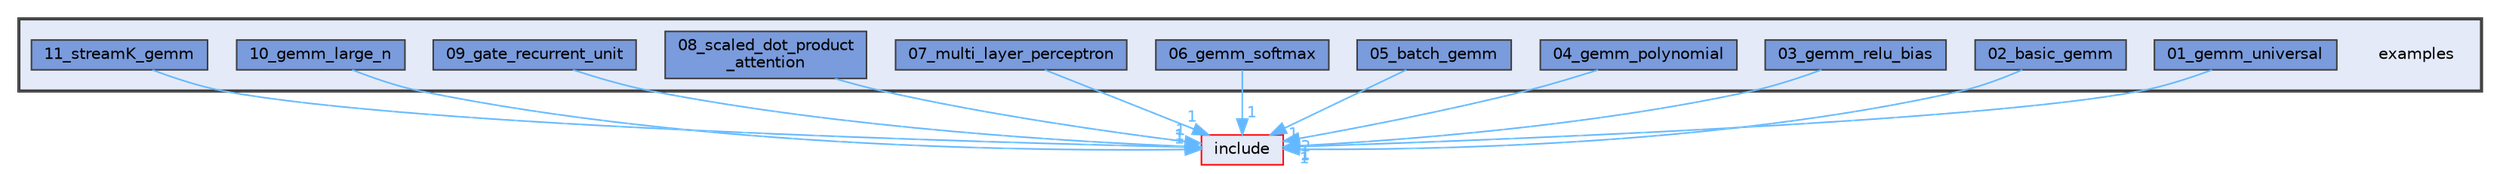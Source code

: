 digraph "examples"
{
 // LATEX_PDF_SIZE
  bgcolor="transparent";
  edge [fontname=Helvetica,fontsize=10,labelfontname=Helvetica,labelfontsize=10];
  node [fontname=Helvetica,fontsize=10,shape=box,height=0.2,width=0.4];
  compound=true
  subgraph clusterdir_d28a4824dc47e487b107a5db32ef43c4 {
    graph [ bgcolor="#e4eaf8", pencolor="grey25", label="", fontname=Helvetica,fontsize=10 style="filled,bold", URL="dir_d28a4824dc47e487b107a5db32ef43c4.html",tooltip=""]
    dir_d28a4824dc47e487b107a5db32ef43c4 [shape=plaintext, label="examples"];
  dir_3f34e0485cc25658d6eb30f405be9443 [label="01_gemm_universal", fillcolor="#7a9bdc", color="grey25", style="filled", URL="dir_3f34e0485cc25658d6eb30f405be9443.html",tooltip=""];
  dir_796076de95dd379672d228625fb2017f [label="02_basic_gemm", fillcolor="#7a9bdc", color="grey25", style="filled", URL="dir_796076de95dd379672d228625fb2017f.html",tooltip=""];
  dir_7c18b7cf5ea6144422c4b66b1a4ced35 [label="03_gemm_relu_bias", fillcolor="#7a9bdc", color="grey25", style="filled", URL="dir_7c18b7cf5ea6144422c4b66b1a4ced35.html",tooltip=""];
  dir_ab108f75f631204529949ca82f552772 [label="04_gemm_polynomial", fillcolor="#7a9bdc", color="grey25", style="filled", URL="dir_ab108f75f631204529949ca82f552772.html",tooltip=""];
  dir_d4603d82303418bb1f8af54c8a8b42a5 [label="05_batch_gemm", fillcolor="#7a9bdc", color="grey25", style="filled", URL="dir_d4603d82303418bb1f8af54c8a8b42a5.html",tooltip=""];
  dir_6565d184a52040e51816e30c0cce563f [label="06_gemm_softmax", fillcolor="#7a9bdc", color="grey25", style="filled", URL="dir_6565d184a52040e51816e30c0cce563f.html",tooltip=""];
  dir_338b7233776485eca9f4db55a88187ae [label="07_multi_layer_perceptron", fillcolor="#7a9bdc", color="grey25", style="filled", URL="dir_338b7233776485eca9f4db55a88187ae.html",tooltip=""];
  dir_73709659c195a14d8144551c32b72ac9 [label="08_scaled_dot_product\l_attention", fillcolor="#7a9bdc", color="grey25", style="filled", URL="dir_73709659c195a14d8144551c32b72ac9.html",tooltip=""];
  dir_a423b45b3d6f6520c7e4af77296e3bc1 [label="09_gate_recurrent_unit", fillcolor="#7a9bdc", color="grey25", style="filled", URL="dir_a423b45b3d6f6520c7e4af77296e3bc1.html",tooltip=""];
  dir_6651089d139739e625e9239417043b45 [label="10_gemm_large_n", fillcolor="#7a9bdc", color="grey25", style="filled", URL="dir_6651089d139739e625e9239417043b45.html",tooltip=""];
  dir_8153752c0c34d54ef814616d5a980b35 [label="11_streamK_gemm", fillcolor="#7a9bdc", color="grey25", style="filled", URL="dir_8153752c0c34d54ef814616d5a980b35.html",tooltip=""];
  }
  dir_d44c64559bbebec7f509842c48db8b23 [label="include", fillcolor="#e4eaf8", color="red", style="filled", URL="dir_d44c64559bbebec7f509842c48db8b23.html",tooltip=""];
  dir_3f34e0485cc25658d6eb30f405be9443->dir_d44c64559bbebec7f509842c48db8b23 [headlabel="1", labeldistance=1.5 headhref="dir_000000_000032.html" color="steelblue1" fontcolor="steelblue1"];
  dir_796076de95dd379672d228625fb2017f->dir_d44c64559bbebec7f509842c48db8b23 [headlabel="1", labeldistance=1.5 headhref="dir_000001_000032.html" color="steelblue1" fontcolor="steelblue1"];
  dir_7c18b7cf5ea6144422c4b66b1a4ced35->dir_d44c64559bbebec7f509842c48db8b23 [headlabel="1", labeldistance=1.5 headhref="dir_000002_000032.html" color="steelblue1" fontcolor="steelblue1"];
  dir_ab108f75f631204529949ca82f552772->dir_d44c64559bbebec7f509842c48db8b23 [headlabel="2", labeldistance=1.5 headhref="dir_000003_000032.html" color="steelblue1" fontcolor="steelblue1"];
  dir_d4603d82303418bb1f8af54c8a8b42a5->dir_d44c64559bbebec7f509842c48db8b23 [headlabel="1", labeldistance=1.5 headhref="dir_000004_000032.html" color="steelblue1" fontcolor="steelblue1"];
  dir_6565d184a52040e51816e30c0cce563f->dir_d44c64559bbebec7f509842c48db8b23 [headlabel="1", labeldistance=1.5 headhref="dir_000005_000032.html" color="steelblue1" fontcolor="steelblue1"];
  dir_338b7233776485eca9f4db55a88187ae->dir_d44c64559bbebec7f509842c48db8b23 [headlabel="1", labeldistance=1.5 headhref="dir_000006_000032.html" color="steelblue1" fontcolor="steelblue1"];
  dir_73709659c195a14d8144551c32b72ac9->dir_d44c64559bbebec7f509842c48db8b23 [headlabel="1", labeldistance=1.5 headhref="dir_000007_000032.html" color="steelblue1" fontcolor="steelblue1"];
  dir_a423b45b3d6f6520c7e4af77296e3bc1->dir_d44c64559bbebec7f509842c48db8b23 [headlabel="1", labeldistance=1.5 headhref="dir_000008_000032.html" color="steelblue1" fontcolor="steelblue1"];
  dir_6651089d139739e625e9239417043b45->dir_d44c64559bbebec7f509842c48db8b23 [headlabel="1", labeldistance=1.5 headhref="dir_000009_000032.html" color="steelblue1" fontcolor="steelblue1"];
  dir_8153752c0c34d54ef814616d5a980b35->dir_d44c64559bbebec7f509842c48db8b23 [headlabel="1", labeldistance=1.5 headhref="dir_000010_000032.html" color="steelblue1" fontcolor="steelblue1"];
}
